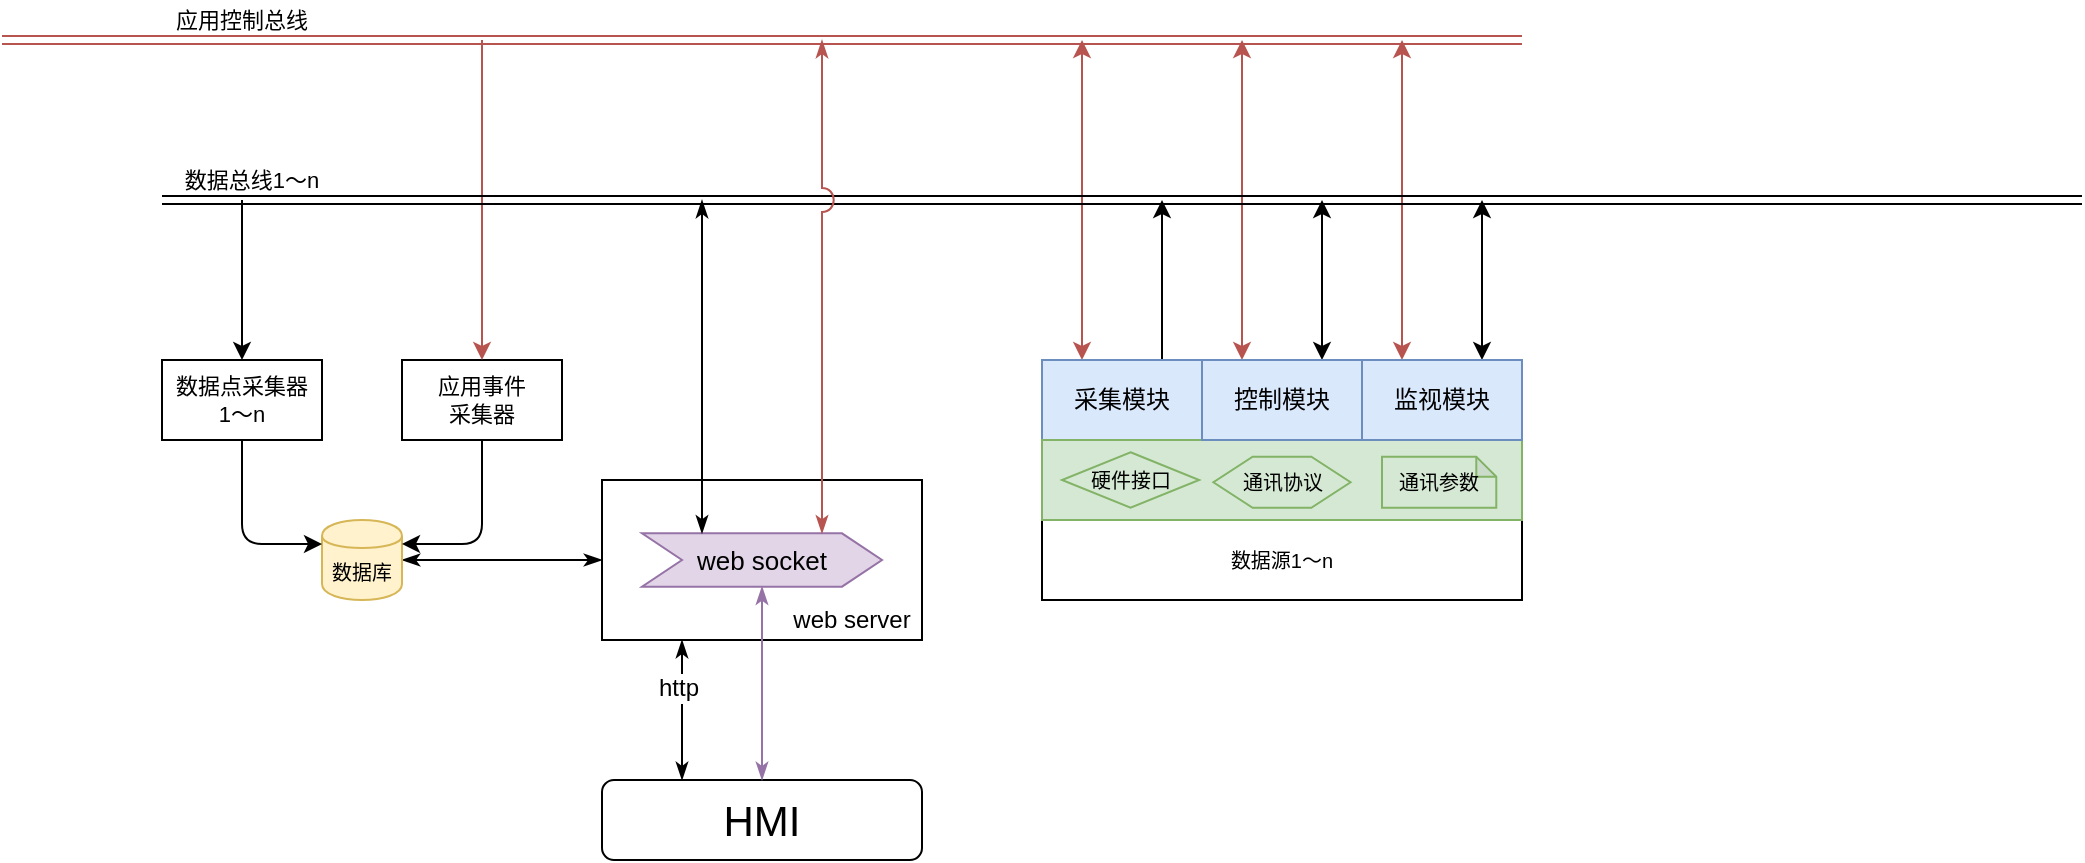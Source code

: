 <mxfile version="12.6.7" type="github">
  <diagram id="70CzTNJzPNa80F-RPJiq" name="第 1 页">
    <mxGraphModel dx="1186" dy="733" grid="1" gridSize="10" guides="1" tooltips="1" connect="1" arrows="1" fold="1" page="1" pageScale="1" pageWidth="1169" pageHeight="1654" math="0" shadow="0">
      <root>
        <mxCell id="0"/>
        <mxCell id="1" parent="0"/>
        <mxCell id="4IvTUrVCET20nHq62nAl-82" style="edgeStyle=orthogonalEdgeStyle;rounded=0;jumpStyle=arc;jumpSize=12;orthogonalLoop=1;jettySize=auto;html=1;exitX=1;exitY=0.5;exitDx=0;exitDy=0;entryX=0;entryY=0.5;entryDx=0;entryDy=0;startArrow=classicThin;startFill=1;endArrow=classicThin;endFill=1;strokeColor=#000000;fontSize=21;" edge="1" parent="1" source="4IvTUrVCET20nHq62nAl-6" target="4IvTUrVCET20nHq62nAl-78">
          <mxGeometry relative="1" as="geometry"/>
        </mxCell>
        <mxCell id="4IvTUrVCET20nHq62nAl-6" value="数据库" style="shape=cylinder;whiteSpace=wrap;html=1;boundedLbl=1;backgroundOutline=1;fillColor=#fff2cc;strokeColor=#d6b656;fontSize=10;" vertex="1" parent="1">
          <mxGeometry x="200" y="400" width="40" height="40" as="geometry"/>
        </mxCell>
        <mxCell id="4IvTUrVCET20nHq62nAl-30" value="数据总线1～n" style="text;html=1;strokeColor=none;fillColor=none;align=center;verticalAlign=middle;whiteSpace=wrap;rounded=0;fontSize=11;" vertex="1" parent="1">
          <mxGeometry x="120" y="220" width="90" height="20" as="geometry"/>
        </mxCell>
        <mxCell id="4IvTUrVCET20nHq62nAl-36" value="应用控制总线" style="text;html=1;strokeColor=none;fillColor=none;align=center;verticalAlign=middle;whiteSpace=wrap;rounded=0;fontSize=11;" vertex="1" parent="1">
          <mxGeometry x="120" y="140" width="80" height="20" as="geometry"/>
        </mxCell>
        <mxCell id="4IvTUrVCET20nHq62nAl-46" value="" style="shape=link;html=1;startArrow=classicThin;startFill=1;endArrow=classicThin;endFill=1;strokeColor=#b85450;fontSize=13;fillColor=#f8cecc;" edge="1" parent="1">
          <mxGeometry width="50" height="50" relative="1" as="geometry">
            <mxPoint x="40" y="160" as="sourcePoint"/>
            <mxPoint x="800" y="160" as="targetPoint"/>
          </mxGeometry>
        </mxCell>
        <mxCell id="4IvTUrVCET20nHq62nAl-47" value="" style="endArrow=classic;html=1;strokeColor=#000000;fontSize=13;exitX=0.75;exitY=0;exitDx=0;exitDy=0;" edge="1" parent="1" source="4IvTUrVCET20nHq62nAl-26">
          <mxGeometry width="50" height="50" relative="1" as="geometry">
            <mxPoint x="600" y="350" as="sourcePoint"/>
            <mxPoint x="620" y="240" as="targetPoint"/>
          </mxGeometry>
        </mxCell>
        <mxCell id="4IvTUrVCET20nHq62nAl-48" value="" style="endArrow=classic;startArrow=classic;html=1;strokeColor=#b85450;fontSize=13;exitX=0.25;exitY=0;exitDx=0;exitDy=0;fillColor=#f8cecc;" edge="1" parent="1" source="4IvTUrVCET20nHq62nAl-26">
          <mxGeometry width="50" height="50" relative="1" as="geometry">
            <mxPoint x="520" y="340" as="sourcePoint"/>
            <mxPoint x="580" y="160" as="targetPoint"/>
          </mxGeometry>
        </mxCell>
        <mxCell id="4IvTUrVCET20nHq62nAl-49" value="" style="endArrow=classic;startArrow=classic;html=1;strokeColor=#b85450;fontSize=13;exitX=0.25;exitY=0;exitDx=0;exitDy=0;fillColor=#f8cecc;" edge="1" parent="1" source="4IvTUrVCET20nHq62nAl-5">
          <mxGeometry width="50" height="50" relative="1" as="geometry">
            <mxPoint x="680" y="330" as="sourcePoint"/>
            <mxPoint x="660" y="160" as="targetPoint"/>
          </mxGeometry>
        </mxCell>
        <mxCell id="4IvTUrVCET20nHq62nAl-50" value="" style="endArrow=classic;startArrow=classic;html=1;strokeColor=#b85450;fontSize=13;exitX=0.25;exitY=0;exitDx=0;exitDy=0;fillColor=#f8cecc;" edge="1" parent="1" source="4IvTUrVCET20nHq62nAl-4">
          <mxGeometry width="50" height="50" relative="1" as="geometry">
            <mxPoint x="730" y="340" as="sourcePoint"/>
            <mxPoint x="740" y="160" as="targetPoint"/>
          </mxGeometry>
        </mxCell>
        <mxCell id="4IvTUrVCET20nHq62nAl-51" value="" style="endArrow=classic;startArrow=classic;html=1;strokeColor=#000000;fontSize=13;exitX=0.75;exitY=0;exitDx=0;exitDy=0;" edge="1" parent="1" source="4IvTUrVCET20nHq62nAl-5">
          <mxGeometry width="50" height="50" relative="1" as="geometry">
            <mxPoint x="680" y="330" as="sourcePoint"/>
            <mxPoint x="700" y="240" as="targetPoint"/>
          </mxGeometry>
        </mxCell>
        <mxCell id="4IvTUrVCET20nHq62nAl-52" value="" style="endArrow=classic;startArrow=classic;html=1;strokeColor=#000000;fontSize=13;exitX=0.75;exitY=0;exitDx=0;exitDy=0;" edge="1" parent="1" source="4IvTUrVCET20nHq62nAl-4">
          <mxGeometry width="50" height="50" relative="1" as="geometry">
            <mxPoint x="760" y="330" as="sourcePoint"/>
            <mxPoint x="780" y="240" as="targetPoint"/>
          </mxGeometry>
        </mxCell>
        <mxCell id="4IvTUrVCET20nHq62nAl-53" value="数据点采集器&lt;br&gt;1～n" style="rounded=0;whiteSpace=wrap;html=1;strokeColor=#000000;fillColor=#ffffff;fontSize=11;" vertex="1" parent="1">
          <mxGeometry x="120" y="320" width="80" height="40" as="geometry"/>
        </mxCell>
        <mxCell id="4IvTUrVCET20nHq62nAl-54" value="" style="endArrow=classic;html=1;strokeColor=#000000;fontSize=13;entryX=0.5;entryY=0;entryDx=0;entryDy=0;" edge="1" parent="1" target="4IvTUrVCET20nHq62nAl-53">
          <mxGeometry width="50" height="50" relative="1" as="geometry">
            <mxPoint x="160" y="240" as="sourcePoint"/>
            <mxPoint x="230" y="260" as="targetPoint"/>
          </mxGeometry>
        </mxCell>
        <mxCell id="4IvTUrVCET20nHq62nAl-55" value="应用事件&lt;br&gt;采集器" style="rounded=0;whiteSpace=wrap;html=1;strokeColor=#000000;fillColor=#ffffff;fontSize=11;" vertex="1" parent="1">
          <mxGeometry x="240" y="320" width="80" height="40" as="geometry"/>
        </mxCell>
        <mxCell id="4IvTUrVCET20nHq62nAl-56" value="" style="endArrow=classic;html=1;strokeColor=#b85450;fontSize=11;entryX=0.5;entryY=0;entryDx=0;entryDy=0;fillColor=#f8cecc;" edge="1" parent="1" target="4IvTUrVCET20nHq62nAl-55">
          <mxGeometry width="50" height="50" relative="1" as="geometry">
            <mxPoint x="280" y="160" as="sourcePoint"/>
            <mxPoint x="300" y="250" as="targetPoint"/>
          </mxGeometry>
        </mxCell>
        <mxCell id="4IvTUrVCET20nHq62nAl-58" value="" style="endArrow=classic;html=1;strokeColor=#000000;fontSize=11;exitX=0.5;exitY=1;exitDx=0;exitDy=0;entryX=0;entryY=0.3;entryDx=0;entryDy=0;" edge="1" parent="1" source="4IvTUrVCET20nHq62nAl-53" target="4IvTUrVCET20nHq62nAl-6">
          <mxGeometry width="50" height="50" relative="1" as="geometry">
            <mxPoint x="170" y="440" as="sourcePoint"/>
            <mxPoint x="220" y="390" as="targetPoint"/>
            <Array as="points">
              <mxPoint x="160" y="412"/>
            </Array>
          </mxGeometry>
        </mxCell>
        <mxCell id="4IvTUrVCET20nHq62nAl-59" value="" style="endArrow=classic;html=1;strokeColor=#000000;fontSize=11;exitX=0.5;exitY=1;exitDx=0;exitDy=0;entryX=1;entryY=0.3;entryDx=0;entryDy=0;" edge="1" parent="1" source="4IvTUrVCET20nHq62nAl-55" target="4IvTUrVCET20nHq62nAl-6">
          <mxGeometry width="50" height="50" relative="1" as="geometry">
            <mxPoint x="230" y="440" as="sourcePoint"/>
            <mxPoint x="280" y="390" as="targetPoint"/>
            <Array as="points">
              <mxPoint x="280" y="412"/>
            </Array>
          </mxGeometry>
        </mxCell>
        <mxCell id="4IvTUrVCET20nHq62nAl-61" value="数据源1～n" style="rounded=0;whiteSpace=wrap;html=1;strokeColor=#000000;fillColor=#ffffff;fontSize=10;" vertex="1" parent="1">
          <mxGeometry x="560" y="400" width="240" height="40" as="geometry"/>
        </mxCell>
        <mxCell id="4IvTUrVCET20nHq62nAl-84" style="edgeStyle=orthogonalEdgeStyle;rounded=0;jumpStyle=arc;jumpSize=12;orthogonalLoop=1;jettySize=auto;html=1;exitX=0.25;exitY=0;exitDx=0;exitDy=0;entryX=0.25;entryY=1;entryDx=0;entryDy=0;startArrow=classicThin;startFill=1;endArrow=classicThin;endFill=1;strokeColor=#000000;fontSize=21;" edge="1" parent="1" source="4IvTUrVCET20nHq62nAl-66" target="4IvTUrVCET20nHq62nAl-78">
          <mxGeometry relative="1" as="geometry"/>
        </mxCell>
        <mxCell id="4IvTUrVCET20nHq62nAl-87" value="http" style="text;html=1;align=center;verticalAlign=middle;resizable=0;points=[];labelBackgroundColor=#ffffff;fontSize=12;" vertex="1" connectable="0" parent="4IvTUrVCET20nHq62nAl-84">
          <mxGeometry x="0.314" y="2" relative="1" as="geometry">
            <mxPoint as="offset"/>
          </mxGeometry>
        </mxCell>
        <mxCell id="4IvTUrVCET20nHq62nAl-66" value="HMI" style="rounded=1;whiteSpace=wrap;html=1;strokeColor=#000000;fillColor=#ffffff;fontSize=21;" vertex="1" parent="1">
          <mxGeometry x="340" y="530" width="160" height="40" as="geometry"/>
        </mxCell>
        <mxCell id="4IvTUrVCET20nHq62nAl-68" value="" style="shape=link;html=1;startArrow=classicThin;startFill=1;endArrow=classicThin;endFill=1;strokeColor=#000000;fontSize=10;" edge="1" parent="1">
          <mxGeometry width="50" height="50" relative="1" as="geometry">
            <mxPoint x="1080" y="240" as="sourcePoint"/>
            <mxPoint x="120" y="240" as="targetPoint"/>
          </mxGeometry>
        </mxCell>
        <mxCell id="4IvTUrVCET20nHq62nAl-26" value="采集模块" style="rounded=0;whiteSpace=wrap;html=1;fillColor=#dae8fc;strokeColor=#6c8ebf;" vertex="1" parent="1">
          <mxGeometry x="560" y="320" width="80" height="40" as="geometry"/>
        </mxCell>
        <mxCell id="4IvTUrVCET20nHq62nAl-28" value="" style="group;fillColor=#d5e8d4;strokeColor=#82b366;" vertex="1" connectable="0" parent="1">
          <mxGeometry x="560" y="360" width="240" height="40" as="geometry"/>
        </mxCell>
        <mxCell id="4IvTUrVCET20nHq62nAl-3" value="" style="rounded=0;whiteSpace=wrap;html=1;fillColor=#d5e8d4;strokeColor=#82b366;" vertex="1" parent="4IvTUrVCET20nHq62nAl-28">
          <mxGeometry width="240" height="40" as="geometry"/>
        </mxCell>
        <mxCell id="4IvTUrVCET20nHq62nAl-16" value="&lt;span style=&quot;white-space: normal; font-size: 10px;&quot;&gt;通讯协议&lt;/span&gt;" style="shape=hexagon;perimeter=hexagonPerimeter2;whiteSpace=wrap;html=1;size=0.286;fillColor=#d5e8d4;strokeColor=#82b366;fontSize=10;" vertex="1" parent="4IvTUrVCET20nHq62nAl-28">
          <mxGeometry x="85.71" y="8.33" width="68.57" height="25.56" as="geometry"/>
        </mxCell>
        <mxCell id="4IvTUrVCET20nHq62nAl-19" value="&lt;span style=&quot;white-space: normal ; font-size: 10px&quot;&gt;通讯参数&lt;/span&gt;" style="shape=note;whiteSpace=wrap;html=1;backgroundOutline=1;darkOpacity=0.05;size=10;fillColor=#d5e8d4;strokeColor=#82b366;fontSize=10;" vertex="1" parent="4IvTUrVCET20nHq62nAl-28">
          <mxGeometry x="170" y="8.33" width="57.14" height="25.56" as="geometry"/>
        </mxCell>
        <mxCell id="4IvTUrVCET20nHq62nAl-25" value="&lt;span style=&quot;white-space: normal; font-size: 10px;&quot;&gt;硬件接口&lt;/span&gt;" style="rhombus;whiteSpace=wrap;html=1;fillColor=#d5e8d4;strokeColor=#82b366;fontSize=10;" vertex="1" parent="4IvTUrVCET20nHq62nAl-28">
          <mxGeometry x="10" y="6.11" width="68.57" height="27.78" as="geometry"/>
        </mxCell>
        <mxCell id="4IvTUrVCET20nHq62nAl-5" value="控制模块" style="rounded=0;whiteSpace=wrap;html=1;fillColor=#dae8fc;strokeColor=#6c8ebf;" vertex="1" parent="1">
          <mxGeometry x="640" y="320" width="80" height="40" as="geometry"/>
        </mxCell>
        <mxCell id="4IvTUrVCET20nHq62nAl-4" value="监视模块" style="rounded=0;whiteSpace=wrap;html=1;fillColor=#dae8fc;strokeColor=#6c8ebf;" vertex="1" parent="1">
          <mxGeometry x="720" y="320" width="80" height="40" as="geometry"/>
        </mxCell>
        <mxCell id="4IvTUrVCET20nHq62nAl-86" value="" style="group" vertex="1" connectable="0" parent="1">
          <mxGeometry x="340" y="380" width="160" height="80" as="geometry"/>
        </mxCell>
        <mxCell id="4IvTUrVCET20nHq62nAl-78" value="" style="rounded=0;whiteSpace=wrap;html=1;strokeColor=#000000;fillColor=#ffffff;fontSize=21;" vertex="1" parent="4IvTUrVCET20nHq62nAl-86">
          <mxGeometry width="160" height="80" as="geometry"/>
        </mxCell>
        <mxCell id="4IvTUrVCET20nHq62nAl-79" value="web&amp;nbsp;socket" style="shape=step;perimeter=stepPerimeter;whiteSpace=wrap;html=1;fixedSize=1;strokeColor=#9673a6;fillColor=#e1d5e7;fontSize=13;" vertex="1" parent="4IvTUrVCET20nHq62nAl-86">
          <mxGeometry x="20" y="26.667" width="120" height="26.667" as="geometry"/>
        </mxCell>
        <mxCell id="4IvTUrVCET20nHq62nAl-85" value="web server" style="text;html=1;strokeColor=none;fillColor=none;align=center;verticalAlign=middle;whiteSpace=wrap;rounded=0;fontSize=12;" vertex="1" parent="4IvTUrVCET20nHq62nAl-86">
          <mxGeometry x="90" y="60" width="70" height="20" as="geometry"/>
        </mxCell>
        <mxCell id="4IvTUrVCET20nHq62nAl-72" style="edgeStyle=orthogonalEdgeStyle;rounded=0;orthogonalLoop=1;jettySize=auto;html=1;startArrow=classicThin;startFill=1;endArrow=classicThin;endFill=1;strokeColor=#b85450;fontSize=13;fillColor=#f8cecc;jumpStyle=arc;exitX=0.75;exitY=0;exitDx=0;exitDy=0;jumpSize=12;" edge="1" parent="1" source="4IvTUrVCET20nHq62nAl-79">
          <mxGeometry relative="1" as="geometry">
            <mxPoint x="450" y="160" as="targetPoint"/>
            <mxPoint x="450" y="320" as="sourcePoint"/>
          </mxGeometry>
        </mxCell>
        <mxCell id="4IvTUrVCET20nHq62nAl-69" style="edgeStyle=orthogonalEdgeStyle;rounded=0;orthogonalLoop=1;jettySize=auto;html=1;exitX=0.25;exitY=0;exitDx=0;exitDy=0;startArrow=classicThin;startFill=1;endArrow=classicThin;endFill=1;strokeColor=#000000;fontSize=10;" edge="1" parent="1" source="4IvTUrVCET20nHq62nAl-79">
          <mxGeometry relative="1" as="geometry">
            <mxPoint x="390" y="240" as="targetPoint"/>
            <mxPoint x="390" y="320" as="sourcePoint"/>
          </mxGeometry>
        </mxCell>
        <mxCell id="4IvTUrVCET20nHq62nAl-83" style="edgeStyle=orthogonalEdgeStyle;rounded=0;jumpStyle=arc;jumpSize=12;orthogonalLoop=1;jettySize=auto;html=1;exitX=0.5;exitY=0;exitDx=0;exitDy=0;entryX=0.5;entryY=1;entryDx=0;entryDy=0;startArrow=classicThin;startFill=1;endArrow=classicThin;endFill=1;strokeColor=#9673a6;fontSize=21;fillColor=#e1d5e7;" edge="1" parent="1" source="4IvTUrVCET20nHq62nAl-66" target="4IvTUrVCET20nHq62nAl-79">
          <mxGeometry relative="1" as="geometry"/>
        </mxCell>
      </root>
    </mxGraphModel>
  </diagram>
</mxfile>
